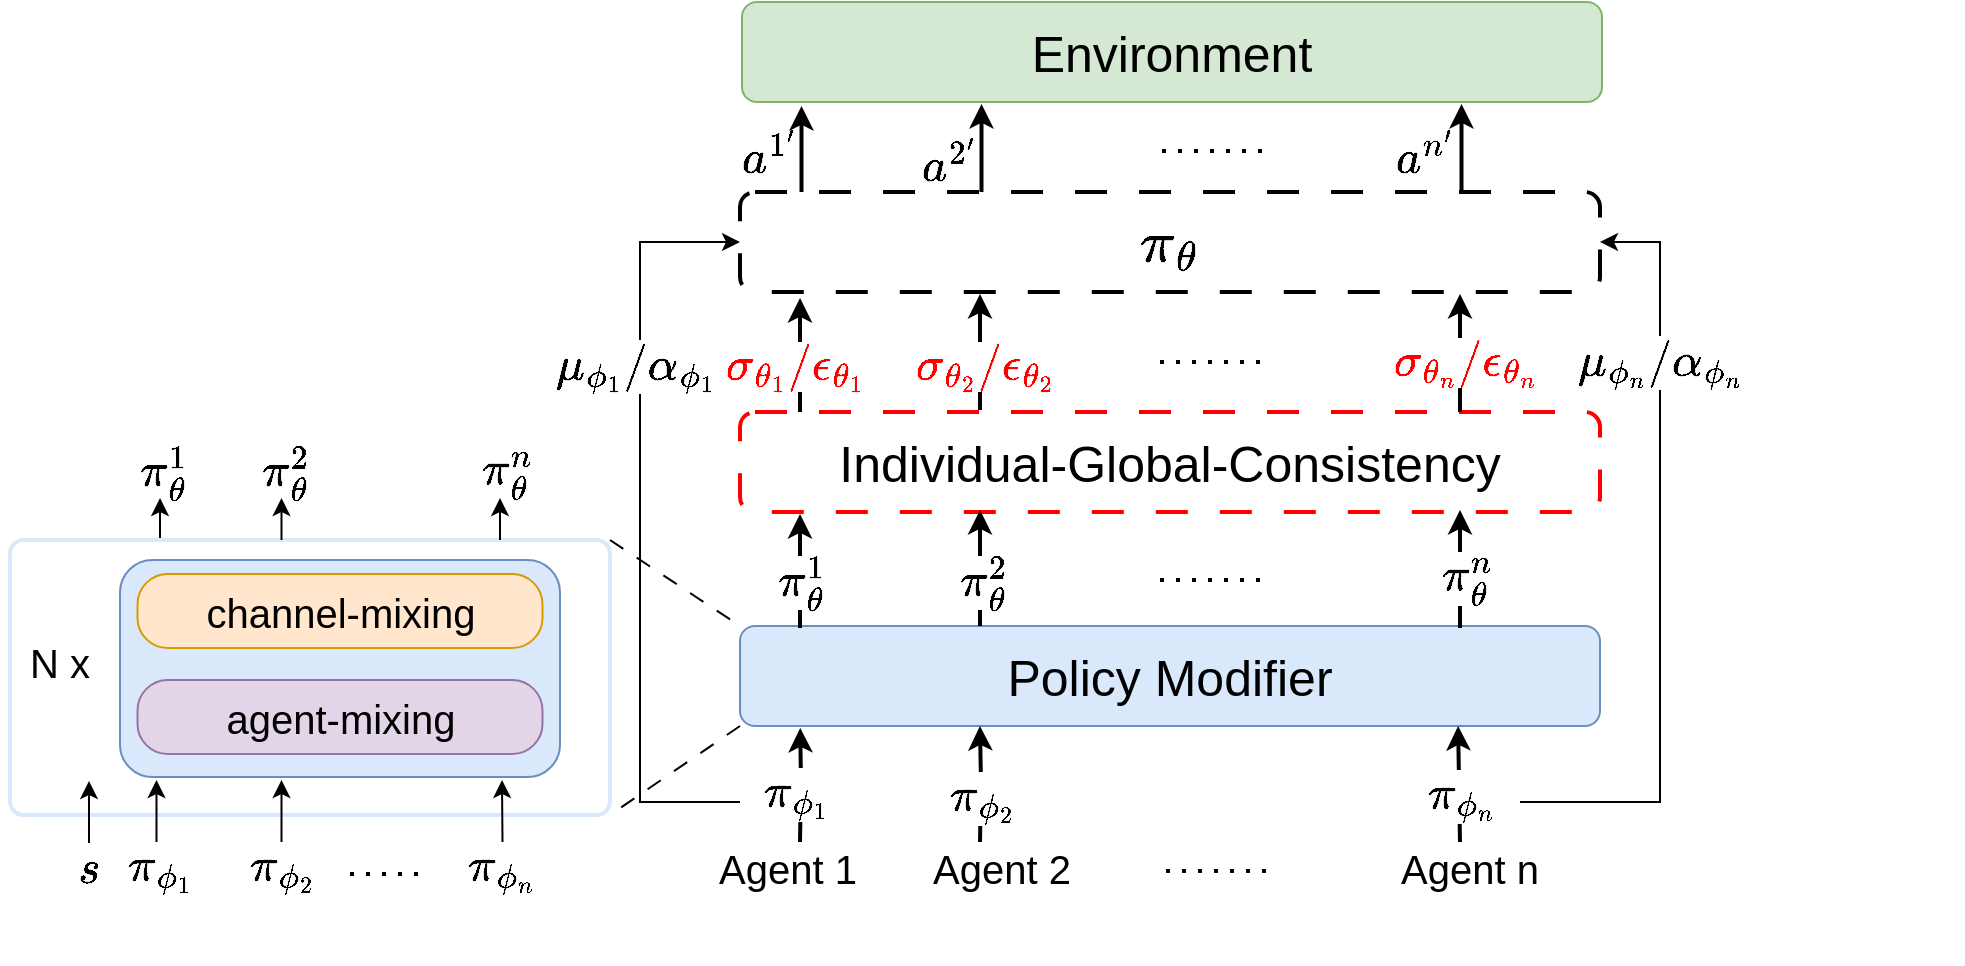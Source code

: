 <mxfile version="23.0.2" type="github">
  <diagram name="Page-1" id="ZG4Qfww9NUMxssmWWQ_g">
    <mxGraphModel dx="2854" dy="1119" grid="1" gridSize="10" guides="1" tooltips="1" connect="1" arrows="1" fold="1" page="1" pageScale="1" pageWidth="850" pageHeight="1100" math="1" shadow="0">
      <root>
        <mxCell id="0" />
        <mxCell id="1" parent="0" />
        <mxCell id="U-sEPtSpFi_I-F2R9hD2-3" style="edgeStyle=orthogonalEdgeStyle;rounded=0;orthogonalLoop=1;jettySize=auto;html=1;exitX=0.25;exitY=0;exitDx=0;exitDy=0;entryX=0.5;entryY=1;entryDx=0;entryDy=0;" parent="1" edge="1">
          <mxGeometry relative="1" as="geometry">
            <mxPoint x="-192" y="529" as="sourcePoint" />
            <mxPoint x="-190" y="508" as="targetPoint" />
          </mxGeometry>
        </mxCell>
        <mxCell id="wNCD5_dSifdcLgb01J3R-76" value="" style="rounded=1;whiteSpace=wrap;html=1;arcSize=5;strokeColor=#DAE8FC;strokeWidth=2;" parent="1" vertex="1">
          <mxGeometry x="-265" y="529" width="300" height="137.5" as="geometry" />
        </mxCell>
        <mxCell id="wNCD5_dSifdcLgb01J3R-78" style="rounded=0;orthogonalLoop=1;jettySize=auto;html=1;exitX=0;exitY=1;exitDx=0;exitDy=0;entryX=1;entryY=1;entryDx=0;entryDy=0;dashed=1;dashPattern=8 8;endArrow=none;endFill=0;strokeWidth=1;" parent="1" source="wNCD5_dSifdcLgb01J3R-69" target="wNCD5_dSifdcLgb01J3R-76" edge="1">
          <mxGeometry relative="1" as="geometry" />
        </mxCell>
        <mxCell id="wNCD5_dSifdcLgb01J3R-69" value="&lt;font style=&quot;font-size: 25px;&quot;&gt;Policy Modifier&lt;/font&gt;" style="rounded=1;whiteSpace=wrap;html=1;fillColor=#dae8fc;strokeColor=#6c8ebf;" parent="1" vertex="1">
          <mxGeometry x="100" y="572" width="430" height="50" as="geometry" />
        </mxCell>
        <mxCell id="wNCD5_dSifdcLgb01J3R-77" style="rounded=0;orthogonalLoop=1;jettySize=auto;html=1;exitX=1;exitY=0;exitDx=0;exitDy=0;entryX=0;entryY=0;entryDx=0;entryDy=0;dashed=1;dashPattern=8 8;endArrow=none;endFill=0;" parent="1" source="wNCD5_dSifdcLgb01J3R-76" target="wNCD5_dSifdcLgb01J3R-69" edge="1">
          <mxGeometry relative="1" as="geometry" />
        </mxCell>
        <mxCell id="wNCD5_dSifdcLgb01J3R-80" value="\( \pi_{\phi&amp;nbsp;_{1}}&amp;nbsp; &amp;nbsp;\)" style="text;html=1;strokeColor=none;fillColor=none;align=center;verticalAlign=middle;whiteSpace=wrap;rounded=0;fontSize=20;" parent="1" vertex="1">
          <mxGeometry x="-201.25" y="680" width="22.5" height="26" as="geometry" />
        </mxCell>
        <mxCell id="wNCD5_dSifdcLgb01J3R-81" value="\( \pi_{\phi&lt;br&gt;&amp;nbsp;_{2}}&lt;br&gt;&amp;nbsp; \)" style="text;html=1;strokeColor=none;fillColor=none;align=center;verticalAlign=middle;whiteSpace=wrap;rounded=0;fontSize=20;" parent="1" vertex="1">
          <mxGeometry x="-140" y="680" width="22.5" height="26" as="geometry" />
        </mxCell>
        <mxCell id="EvzzI1L88aCuwNdwvsYT-5" style="edgeStyle=orthogonalEdgeStyle;rounded=0;orthogonalLoop=1;jettySize=auto;html=1;exitX=0.5;exitY=0;exitDx=0;exitDy=0;entryX=0.9;entryY=0.973;entryDx=0;entryDy=0;entryPerimeter=0;" parent="1" source="wNCD5_dSifdcLgb01J3R-82" edge="1">
          <mxGeometry relative="1" as="geometry">
            <mxPoint x="-19" y="649.001" as="targetPoint" />
          </mxGeometry>
        </mxCell>
        <mxCell id="wNCD5_dSifdcLgb01J3R-82" value="\( \pi_{\phi&amp;nbsp;_{n}}&lt;br&gt;&amp;nbsp; \)" style="text;html=1;strokeColor=none;fillColor=none;align=center;verticalAlign=middle;whiteSpace=wrap;rounded=0;fontSize=20;" parent="1" vertex="1">
          <mxGeometry x="-30" y="680" width="22.5" height="26" as="geometry" />
        </mxCell>
        <mxCell id="wNCD5_dSifdcLgb01J3R-83" value="" style="endArrow=none;dashed=1;html=1;dashPattern=1 3;strokeWidth=2;rounded=0;" parent="1" edge="1">
          <mxGeometry width="50" height="50" relative="1" as="geometry">
            <mxPoint x="-95" y="696" as="sourcePoint" />
            <mxPoint x="-55" y="696" as="targetPoint" />
          </mxGeometry>
        </mxCell>
        <mxCell id="wNCD5_dSifdcLgb01J3R-91" value="" style="rounded=1;whiteSpace=wrap;html=1;fillColor=#dae8fc;strokeColor=#6c8ebf;fontSize=20;" parent="1" vertex="1">
          <mxGeometry x="-210" y="539" width="220" height="108.5" as="geometry" />
        </mxCell>
        <mxCell id="wNCD5_dSifdcLgb01J3R-90" value="channel-mixing" style="rounded=1;whiteSpace=wrap;html=1;fillColor=#ffe6cc;strokeColor=#d79b00;fontSize=20;arcSize=41;" parent="1" vertex="1">
          <mxGeometry x="-201.25" y="546" width="202.5" height="37" as="geometry" />
        </mxCell>
        <mxCell id="wNCD5_dSifdcLgb01J3R-92" value="agent-mixing" style="rounded=1;whiteSpace=wrap;html=1;fillColor=#e1d5e7;strokeColor=#9673a6;fontSize=20;arcSize=41;" parent="1" vertex="1">
          <mxGeometry x="-201.25" y="599" width="202.5" height="37" as="geometry" />
        </mxCell>
        <mxCell id="wNCD5_dSifdcLgb01J3R-93" value="&lt;font style=&quot;font-size: 20px;&quot;&gt;N x&lt;/font&gt;" style="text;html=1;strokeColor=none;fillColor=none;align=center;verticalAlign=middle;whiteSpace=wrap;rounded=0;" parent="1" vertex="1">
          <mxGeometry x="-270" y="575" width="60" height="30" as="geometry" />
        </mxCell>
        <mxCell id="wNCD5_dSifdcLgb01J3R-113" value="&lt;span style=&quot;font-size: 25px;&quot;&gt;Environment&lt;/span&gt;" style="rounded=1;whiteSpace=wrap;html=1;fillColor=#d5e8d4;strokeColor=#82b366;" parent="1" vertex="1">
          <mxGeometry x="101" y="260" width="430" height="50" as="geometry" />
        </mxCell>
        <mxCell id="wNCD5_dSifdcLgb01J3R-136" value="&lt;span style=&quot;color: rgb(0, 0, 0); font-family: Helvetica; font-size: 20px; font-style: normal; font-variant-ligatures: normal; font-variant-caps: normal; font-weight: 400; letter-spacing: normal; orphans: 2; text-align: center; text-indent: 0px; text-transform: none; widows: 2; word-spacing: 0px; -webkit-text-stroke-width: 0px; background-color: rgb(255, 255, 255); text-decoration-thickness: initial; text-decoration-style: initial; text-decoration-color: initial; float: none; display: inline !important;&quot;&gt;\( a^{1&#39;} \)&lt;/span&gt;" style="text;whiteSpace=wrap;html=1;" parent="1" vertex="1">
          <mxGeometry x="99" y="317" width="20" height="40" as="geometry" />
        </mxCell>
        <mxCell id="wNCD5_dSifdcLgb01J3R-137" style="edgeStyle=orthogonalEdgeStyle;rounded=0;orthogonalLoop=1;jettySize=auto;html=1;exitX=0.25;exitY=0;exitDx=0;exitDy=0;entryX=0.07;entryY=1.02;entryDx=0;entryDy=0;entryPerimeter=0;strokeWidth=2;" parent="1" edge="1">
          <mxGeometry relative="1" as="geometry">
            <mxPoint x="130.75" y="312" as="targetPoint" />
            <mxPoint x="130.75" y="361" as="sourcePoint" />
          </mxGeometry>
        </mxCell>
        <mxCell id="wNCD5_dSifdcLgb01J3R-139" style="edgeStyle=orthogonalEdgeStyle;rounded=0;orthogonalLoop=1;jettySize=auto;html=1;exitX=0.25;exitY=0;exitDx=0;exitDy=0;entryX=0.279;entryY=1;entryDx=0;entryDy=0;entryPerimeter=0;strokeWidth=2;" parent="1" edge="1">
          <mxGeometry relative="1" as="geometry">
            <mxPoint x="220.75" y="361" as="sourcePoint" />
            <mxPoint x="220.75" y="311" as="targetPoint" />
          </mxGeometry>
        </mxCell>
        <mxCell id="wNCD5_dSifdcLgb01J3R-141" style="edgeStyle=orthogonalEdgeStyle;rounded=0;orthogonalLoop=1;jettySize=auto;html=1;exitX=0.25;exitY=0;exitDx=0;exitDy=0;entryX=0.835;entryY=1;entryDx=0;entryDy=0;entryPerimeter=0;strokeWidth=2;" parent="1" edge="1">
          <mxGeometry relative="1" as="geometry">
            <mxPoint x="460.75" y="361" as="sourcePoint" />
            <mxPoint x="460.75" y="311" as="targetPoint" />
          </mxGeometry>
        </mxCell>
        <mxCell id="wNCD5_dSifdcLgb01J3R-144" value="&lt;span style=&quot;color: rgb(0, 0, 0); font-family: Helvetica; font-size: 20px; font-style: normal; font-variant-ligatures: normal; font-variant-caps: normal; font-weight: 400; letter-spacing: normal; orphans: 2; text-align: center; text-indent: 0px; text-transform: none; widows: 2; word-spacing: 0px; -webkit-text-stroke-width: 0px; background-color: rgb(255, 255, 255); text-decoration-thickness: initial; text-decoration-style: initial; text-decoration-color: initial; float: none; display: inline !important;&quot;&gt;\( a^{2&#39;} \)&lt;/span&gt;" style="text;whiteSpace=wrap;html=1;" parent="1" vertex="1">
          <mxGeometry x="189" y="321" width="20" height="40" as="geometry" />
        </mxCell>
        <mxCell id="wNCD5_dSifdcLgb01J3R-145" value="&lt;span style=&quot;color: rgb(0, 0, 0); font-family: Helvetica; font-size: 20px; font-style: normal; font-variant-ligatures: normal; font-variant-caps: normal; font-weight: 400; letter-spacing: normal; orphans: 2; text-align: center; text-indent: 0px; text-transform: none; widows: 2; word-spacing: 0px; -webkit-text-stroke-width: 0px; background-color: rgb(255, 255, 255); text-decoration-thickness: initial; text-decoration-style: initial; text-decoration-color: initial; float: none; display: inline !important;&quot;&gt;\( a^{n&#39;} \)&lt;/span&gt;" style="text;whiteSpace=wrap;html=1;" parent="1" vertex="1">
          <mxGeometry x="426" y="317" width="20" height="40" as="geometry" />
        </mxCell>
        <mxCell id="wNCD5_dSifdcLgb01J3R-146" value="" style="endArrow=none;dashed=1;html=1;dashPattern=1 3;strokeWidth=2;rounded=0;" parent="1" edge="1">
          <mxGeometry width="50" height="50" relative="1" as="geometry">
            <mxPoint x="311" y="334.5" as="sourcePoint" />
            <mxPoint x="361" y="334.5" as="targetPoint" />
          </mxGeometry>
        </mxCell>
        <mxCell id="wNCD5_dSifdcLgb01J3R-147" value="" style="endArrow=none;dashed=1;html=1;dashPattern=1 3;strokeWidth=2;rounded=0;" parent="1" edge="1">
          <mxGeometry width="50" height="50" relative="1" as="geometry">
            <mxPoint x="313" y="694.5" as="sourcePoint" />
            <mxPoint x="363" y="694.5" as="targetPoint" />
          </mxGeometry>
        </mxCell>
        <mxCell id="TFMoK7rB1QQETfuXwAQo-1" value="&lt;font style=&quot;font-size: 20px;&quot;&gt;Agent 1&lt;/font&gt;" style="text;html=1;strokeColor=none;fillColor=none;align=center;verticalAlign=middle;whiteSpace=wrap;rounded=0;" parent="1" vertex="1">
          <mxGeometry x="83" y="678" width="82" height="30" as="geometry" />
        </mxCell>
        <mxCell id="TFMoK7rB1QQETfuXwAQo-2" value="&lt;font style=&quot;font-size: 20px;&quot;&gt;Agent 2&lt;/font&gt;" style="text;html=1;strokeColor=none;fillColor=none;align=center;verticalAlign=middle;whiteSpace=wrap;rounded=0;" parent="1" vertex="1">
          <mxGeometry x="190" y="678" width="82" height="30" as="geometry" />
        </mxCell>
        <mxCell id="TFMoK7rB1QQETfuXwAQo-3" value="&lt;font style=&quot;font-size: 20px;&quot;&gt;Agent n&lt;/font&gt;" style="text;html=1;strokeColor=none;fillColor=none;align=center;verticalAlign=middle;whiteSpace=wrap;rounded=0;" parent="1" vertex="1">
          <mxGeometry x="424.25" y="678" width="82" height="30" as="geometry" />
        </mxCell>
        <mxCell id="EvzzI1L88aCuwNdwvsYT-7" style="edgeStyle=orthogonalEdgeStyle;rounded=0;orthogonalLoop=1;jettySize=auto;html=1;exitX=0.5;exitY=0;exitDx=0;exitDy=0;entryX=0.9;entryY=0.973;entryDx=0;entryDy=0;entryPerimeter=0;" parent="1" edge="1">
          <mxGeometry relative="1" as="geometry">
            <mxPoint x="-129.25" y="680" as="sourcePoint" />
            <mxPoint x="-129.25" y="649" as="targetPoint" />
          </mxGeometry>
        </mxCell>
        <mxCell id="EvzzI1L88aCuwNdwvsYT-8" style="edgeStyle=orthogonalEdgeStyle;rounded=0;orthogonalLoop=1;jettySize=auto;html=1;exitX=0.5;exitY=0;exitDx=0;exitDy=0;entryX=0.9;entryY=0.973;entryDx=0;entryDy=0;entryPerimeter=0;" parent="1" edge="1">
          <mxGeometry relative="1" as="geometry">
            <mxPoint x="-191.75" y="680" as="sourcePoint" />
            <mxPoint x="-191.75" y="649" as="targetPoint" />
          </mxGeometry>
        </mxCell>
        <mxCell id="Kswr7hLoNoFW7ekdcmti-2" value="\(s \)" style="text;html=1;strokeColor=none;fillColor=none;align=center;verticalAlign=middle;whiteSpace=wrap;rounded=0;fontSize=20;fontColor=#000000;" parent="1" vertex="1">
          <mxGeometry x="-240" y="678" width="30" height="30" as="geometry" />
        </mxCell>
        <mxCell id="U-sEPtSpFi_I-F2R9hD2-2" value="\( \pi^{1}_{\theta}&amp;nbsp; &amp;nbsp;\)" style="text;html=1;strokeColor=none;fillColor=none;align=center;verticalAlign=middle;whiteSpace=wrap;rounded=0;fontSize=20;" parent="1" vertex="1">
          <mxGeometry x="-199.25" y="482" width="22.5" height="26" as="geometry" />
        </mxCell>
        <mxCell id="U-sEPtSpFi_I-F2R9hD2-4" value="\( \pi^{2}_{\theta}&amp;nbsp; &amp;nbsp;\)" style="text;html=1;strokeColor=none;fillColor=none;align=center;verticalAlign=middle;whiteSpace=wrap;rounded=0;fontSize=20;" parent="1" vertex="1">
          <mxGeometry x="-138" y="482" width="22.5" height="26" as="geometry" />
        </mxCell>
        <mxCell id="U-sEPtSpFi_I-F2R9hD2-5" value="\( \pi^{n}_{\theta}&amp;nbsp; &amp;nbsp;\)" style="text;html=1;strokeColor=none;fillColor=none;align=center;verticalAlign=middle;whiteSpace=wrap;rounded=0;fontSize=20;" parent="1" vertex="1">
          <mxGeometry x="-28" y="482" width="22.5" height="26" as="geometry" />
        </mxCell>
        <mxCell id="U-sEPtSpFi_I-F2R9hD2-6" style="edgeStyle=orthogonalEdgeStyle;rounded=0;orthogonalLoop=1;jettySize=auto;html=1;exitX=0.25;exitY=0;exitDx=0;exitDy=0;entryX=0.5;entryY=1;entryDx=0;entryDy=0;" parent="1" edge="1">
          <mxGeometry relative="1" as="geometry">
            <mxPoint x="-129.25" y="529" as="sourcePoint" />
            <mxPoint x="-129.25" y="508" as="targetPoint" />
          </mxGeometry>
        </mxCell>
        <mxCell id="U-sEPtSpFi_I-F2R9hD2-7" style="edgeStyle=orthogonalEdgeStyle;rounded=0;orthogonalLoop=1;jettySize=auto;html=1;exitX=0.25;exitY=0;exitDx=0;exitDy=0;entryX=0.5;entryY=1;entryDx=0;entryDy=0;" parent="1" edge="1">
          <mxGeometry relative="1" as="geometry">
            <mxPoint x="-20" y="529" as="sourcePoint" />
            <mxPoint x="-20" y="508" as="targetPoint" />
          </mxGeometry>
        </mxCell>
        <mxCell id="FFySoJB6XilJPKCbjtFg-5" value="&lt;font style=&quot;font-size: 25px;&quot;&gt;Individual-Global-Consistency&lt;/font&gt;" style="rounded=1;whiteSpace=wrap;html=1;fillColor=default;strokeColor=#FF0000;dashed=1;dashPattern=8 8;strokeWidth=2;" parent="1" vertex="1">
          <mxGeometry x="100" y="465" width="430" height="50" as="geometry" />
        </mxCell>
        <mxCell id="wNCD5_dSifdcLgb01J3R-118" style="edgeStyle=orthogonalEdgeStyle;rounded=0;orthogonalLoop=1;jettySize=auto;html=1;exitX=0.25;exitY=0;exitDx=0;exitDy=0;entryX=0.07;entryY=1.02;entryDx=0;entryDy=0;entryPerimeter=0;strokeWidth=2;" parent="1" target="wNCD5_dSifdcLgb01J3R-69" edge="1">
          <mxGeometry relative="1" as="geometry">
            <mxPoint x="130" y="560" as="targetPoint" />
            <mxPoint x="130" y="680" as="sourcePoint" />
          </mxGeometry>
        </mxCell>
        <mxCell id="wNCD5_dSifdcLgb01J3R-133" value="\( \pi_{\phi&amp;nbsp;_{1}}&amp;nbsp; \)" style="edgeLabel;html=1;align=center;verticalAlign=middle;resizable=0;points=[];fontSize=20;" parent="wNCD5_dSifdcLgb01J3R-118" vertex="1" connectable="0">
          <mxGeometry x="0.249" y="1" relative="1" as="geometry">
            <mxPoint x="-1" y="11" as="offset" />
          </mxGeometry>
        </mxCell>
        <mxCell id="wNCD5_dSifdcLgb01J3R-125" style="edgeStyle=orthogonalEdgeStyle;rounded=0;orthogonalLoop=1;jettySize=auto;html=1;exitX=0.25;exitY=0;exitDx=0;exitDy=0;entryX=0.279;entryY=1;entryDx=0;entryDy=0;entryPerimeter=0;strokeWidth=2;" parent="1" target="wNCD5_dSifdcLgb01J3R-69" edge="1">
          <mxGeometry relative="1" as="geometry">
            <mxPoint x="220" y="680" as="sourcePoint" />
          </mxGeometry>
        </mxCell>
        <mxCell id="wNCD5_dSifdcLgb01J3R-134" value="\( \pi_{\phi&amp;nbsp;_{2}} \)" style="edgeLabel;html=1;align=center;verticalAlign=middle;resizable=0;points=[];fontSize=20;" parent="wNCD5_dSifdcLgb01J3R-125" vertex="1" connectable="0">
          <mxGeometry x="0.231" y="-1" relative="1" as="geometry">
            <mxPoint y="13" as="offset" />
          </mxGeometry>
        </mxCell>
        <mxCell id="wNCD5_dSifdcLgb01J3R-124" style="edgeStyle=orthogonalEdgeStyle;rounded=0;orthogonalLoop=1;jettySize=auto;html=1;exitX=0.25;exitY=0;exitDx=0;exitDy=0;entryX=0.835;entryY=1;entryDx=0;entryDy=0;entryPerimeter=0;strokeWidth=2;" parent="1" target="wNCD5_dSifdcLgb01J3R-69" edge="1">
          <mxGeometry relative="1" as="geometry">
            <mxPoint x="460" y="680" as="sourcePoint" />
            <Array as="points">
              <mxPoint x="459" y="680" />
            </Array>
          </mxGeometry>
        </mxCell>
        <mxCell id="wNCD5_dSifdcLgb01J3R-135" value="\( \pi_{\phi&amp;nbsp;_{n}}&amp;nbsp; \)" style="edgeLabel;html=1;align=center;verticalAlign=middle;resizable=0;points=[];fontSize=20;" parent="wNCD5_dSifdcLgb01J3R-124" vertex="1" connectable="0">
          <mxGeometry x="0.236" y="2" relative="1" as="geometry">
            <mxPoint x="4" y="12" as="offset" />
          </mxGeometry>
        </mxCell>
        <mxCell id="FFySoJB6XilJPKCbjtFg-7" style="edgeStyle=orthogonalEdgeStyle;rounded=0;orthogonalLoop=1;jettySize=auto;html=1;exitX=0.5;exitY=0;exitDx=0;exitDy=0;entryX=0.9;entryY=0.973;entryDx=0;entryDy=0;entryPerimeter=0;" parent="1" edge="1">
          <mxGeometry relative="1" as="geometry">
            <mxPoint x="-225.5" y="680.5" as="sourcePoint" />
            <mxPoint x="-225.5" y="649.5" as="targetPoint" />
          </mxGeometry>
        </mxCell>
        <mxCell id="uOrBA8PyB4g5on0O5iU5-1" style="edgeStyle=orthogonalEdgeStyle;rounded=0;orthogonalLoop=1;jettySize=auto;html=1;exitX=0.25;exitY=0;exitDx=0;exitDy=0;entryX=0.835;entryY=1;entryDx=0;entryDy=0;entryPerimeter=0;strokeWidth=2;" parent="1" edge="1">
          <mxGeometry relative="1" as="geometry">
            <mxPoint x="461" y="572" as="sourcePoint" />
            <Array as="points">
              <mxPoint x="460" y="572" />
            </Array>
            <mxPoint x="460" y="514" as="targetPoint" />
          </mxGeometry>
        </mxCell>
        <mxCell id="uOrBA8PyB4g5on0O5iU5-2" value="\( \pi^{n}_{\theta}&amp;nbsp; &amp;nbsp;\)" style="edgeLabel;html=1;align=center;verticalAlign=middle;resizable=0;points=[];fontSize=20;" parent="uOrBA8PyB4g5on0O5iU5-1" vertex="1" connectable="0">
          <mxGeometry x="0.236" y="2" relative="1" as="geometry">
            <mxPoint x="5" y="11" as="offset" />
          </mxGeometry>
        </mxCell>
        <mxCell id="uOrBA8PyB4g5on0O5iU5-3" style="edgeStyle=orthogonalEdgeStyle;rounded=0;orthogonalLoop=1;jettySize=auto;html=1;exitX=0.25;exitY=0;exitDx=0;exitDy=0;entryX=0.279;entryY=1;entryDx=0;entryDy=0;entryPerimeter=0;strokeWidth=2;" parent="1" edge="1">
          <mxGeometry relative="1" as="geometry">
            <mxPoint x="220" y="572" as="sourcePoint" />
            <mxPoint x="220" y="514" as="targetPoint" />
          </mxGeometry>
        </mxCell>
        <mxCell id="uOrBA8PyB4g5on0O5iU5-4" value="\( \pi^{2}_{\theta}&amp;nbsp; &amp;nbsp;\)" style="edgeLabel;html=1;align=center;verticalAlign=middle;resizable=0;points=[];fontSize=20;" parent="uOrBA8PyB4g5on0O5iU5-3" vertex="1" connectable="0">
          <mxGeometry x="0.231" y="-1" relative="1" as="geometry">
            <mxPoint x="1" y="13" as="offset" />
          </mxGeometry>
        </mxCell>
        <mxCell id="uOrBA8PyB4g5on0O5iU5-5" style="edgeStyle=orthogonalEdgeStyle;rounded=0;orthogonalLoop=1;jettySize=auto;html=1;exitX=0.25;exitY=0;exitDx=0;exitDy=0;entryX=0.07;entryY=1.02;entryDx=0;entryDy=0;entryPerimeter=0;strokeWidth=2;" parent="1" edge="1">
          <mxGeometry relative="1" as="geometry">
            <mxPoint x="130" y="516" as="targetPoint" />
            <mxPoint x="130" y="573" as="sourcePoint" />
          </mxGeometry>
        </mxCell>
        <mxCell id="uOrBA8PyB4g5on0O5iU5-6" value="\( \pi^{1}_{\theta}&amp;nbsp; &amp;nbsp;\)" style="edgeLabel;html=1;align=center;verticalAlign=middle;resizable=0;points=[];fontSize=20;" parent="uOrBA8PyB4g5on0O5iU5-5" vertex="1" connectable="0">
          <mxGeometry x="0.249" y="1" relative="1" as="geometry">
            <mxPoint x="2" y="12" as="offset" />
          </mxGeometry>
        </mxCell>
        <mxCell id="uOrBA8PyB4g5on0O5iU5-18" style="edgeStyle=orthogonalEdgeStyle;rounded=0;orthogonalLoop=1;jettySize=auto;html=1;exitX=0.25;exitY=0;exitDx=0;exitDy=0;entryX=0.835;entryY=1;entryDx=0;entryDy=0;entryPerimeter=0;strokeWidth=2;" parent="1" edge="1">
          <mxGeometry relative="1" as="geometry">
            <mxPoint x="461" y="464" as="sourcePoint" />
            <Array as="points">
              <mxPoint x="460" y="464" />
            </Array>
            <mxPoint x="460" y="406" as="targetPoint" />
          </mxGeometry>
        </mxCell>
        <mxCell id="uOrBA8PyB4g5on0O5iU5-19" value="\( \sigma_{\theta _{n}}&lt;br style=&quot;border-color: var(--border-color);&quot;&gt;/\epsilon_{\theta _{n}}&lt;br style=&quot;border-color: var(--border-color);&quot;&gt;&amp;nbsp; &amp;nbsp;\)" style="edgeLabel;html=1;align=center;verticalAlign=middle;resizable=0;points=[];fontSize=20;fontColor=#FF0000;" parent="uOrBA8PyB4g5on0O5iU5-18" vertex="1" connectable="0">
          <mxGeometry x="0.236" y="2" relative="1" as="geometry">
            <mxPoint x="5" y="11" as="offset" />
          </mxGeometry>
        </mxCell>
        <mxCell id="uOrBA8PyB4g5on0O5iU5-20" style="edgeStyle=orthogonalEdgeStyle;rounded=0;orthogonalLoop=1;jettySize=auto;html=1;exitX=0.25;exitY=0;exitDx=0;exitDy=0;entryX=0.279;entryY=1;entryDx=0;entryDy=0;entryPerimeter=0;strokeWidth=2;" parent="1" edge="1">
          <mxGeometry relative="1" as="geometry">
            <mxPoint x="220" y="464" as="sourcePoint" />
            <mxPoint x="220" y="406" as="targetPoint" />
          </mxGeometry>
        </mxCell>
        <mxCell id="uOrBA8PyB4g5on0O5iU5-21" value="\( \sigma_{\theta _{2}}&lt;br style=&quot;border-color: var(--border-color);&quot;&gt;/\epsilon_{\theta _{2}}&lt;br style=&quot;border-color: var(--border-color);&quot;&gt;&amp;nbsp; &amp;nbsp;\)" style="edgeLabel;html=1;align=center;verticalAlign=middle;resizable=0;points=[];fontSize=20;fontColor=#FF0000;" parent="uOrBA8PyB4g5on0O5iU5-20" vertex="1" connectable="0">
          <mxGeometry x="0.231" y="-1" relative="1" as="geometry">
            <mxPoint x="1" y="13" as="offset" />
          </mxGeometry>
        </mxCell>
        <mxCell id="uOrBA8PyB4g5on0O5iU5-22" style="edgeStyle=orthogonalEdgeStyle;rounded=0;orthogonalLoop=1;jettySize=auto;html=1;exitX=0.25;exitY=0;exitDx=0;exitDy=0;entryX=0.07;entryY=1.02;entryDx=0;entryDy=0;entryPerimeter=0;strokeWidth=2;" parent="1" edge="1">
          <mxGeometry relative="1" as="geometry">
            <mxPoint x="130" y="408" as="targetPoint" />
            <mxPoint x="130" y="465" as="sourcePoint" />
          </mxGeometry>
        </mxCell>
        <mxCell id="uOrBA8PyB4g5on0O5iU5-23" value="\( \sigma_{\theta _{1}}&lt;br&gt;/\epsilon_{\theta _{1}}&lt;br&gt;&amp;nbsp; &amp;nbsp;\)" style="edgeLabel;html=1;align=center;verticalAlign=middle;resizable=0;points=[];fontSize=20;fontColor=#FF0000;" parent="uOrBA8PyB4g5on0O5iU5-22" vertex="1" connectable="0">
          <mxGeometry x="0.249" y="1" relative="1" as="geometry">
            <mxPoint x="-2" y="12" as="offset" />
          </mxGeometry>
        </mxCell>
        <mxCell id="uOrBA8PyB4g5on0O5iU5-34" value="\( \pi_{\theta}\)" style="rounded=1;whiteSpace=wrap;html=1;fillColor=default;strokeColor=#000000;dashed=1;dashPattern=8 8;strokeWidth=2;fontSize=25;" parent="1" vertex="1">
          <mxGeometry x="100" y="355" width="430" height="50" as="geometry" />
        </mxCell>
        <mxCell id="uOrBA8PyB4g5on0O5iU5-39" value="" style="endArrow=classic;html=1;rounded=0;edgeStyle=orthogonalEdgeStyle;entryX=0;entryY=0.5;entryDx=0;entryDy=0;" parent="1" target="uOrBA8PyB4g5on0O5iU5-34" edge="1">
          <mxGeometry width="50" height="50" relative="1" as="geometry">
            <mxPoint x="100" y="660" as="sourcePoint" />
            <mxPoint x="90" y="380" as="targetPoint" />
            <Array as="points">
              <mxPoint x="50" y="660" />
              <mxPoint x="50" y="380" />
            </Array>
          </mxGeometry>
        </mxCell>
        <mxCell id="uOrBA8PyB4g5on0O5iU5-40" value="\( \mu _{\phi _1} / \alpha_{\phi _1}&amp;nbsp;&lt;br&gt;&amp;nbsp;\)" style="edgeLabel;html=1;align=center;verticalAlign=middle;resizable=0;points=[];fontSize=20;" parent="uOrBA8PyB4g5on0O5iU5-39" vertex="1" connectable="0">
          <mxGeometry x="0.462" y="-19" relative="1" as="geometry">
            <mxPoint x="-21" y="10" as="offset" />
          </mxGeometry>
        </mxCell>
        <mxCell id="uOrBA8PyB4g5on0O5iU5-41" value="" style="endArrow=none;dashed=1;html=1;dashPattern=1 3;strokeWidth=2;rounded=0;" parent="1" edge="1">
          <mxGeometry width="50" height="50" relative="1" as="geometry">
            <mxPoint x="310" y="440" as="sourcePoint" />
            <mxPoint x="360" y="440" as="targetPoint" />
          </mxGeometry>
        </mxCell>
        <mxCell id="uOrBA8PyB4g5on0O5iU5-42" value="" style="endArrow=none;dashed=1;html=1;dashPattern=1 3;strokeWidth=2;rounded=0;" parent="1" edge="1">
          <mxGeometry width="50" height="50" relative="1" as="geometry">
            <mxPoint x="310" y="549" as="sourcePoint" />
            <mxPoint x="360" y="549" as="targetPoint" />
          </mxGeometry>
        </mxCell>
        <mxCell id="uOrBA8PyB4g5on0O5iU5-44" value="" style="endArrow=classic;html=1;rounded=0;edgeStyle=orthogonalEdgeStyle;entryX=1;entryY=0.5;entryDx=0;entryDy=0;" parent="1" target="uOrBA8PyB4g5on0O5iU5-34" edge="1">
          <mxGeometry width="50" height="50" relative="1" as="geometry">
            <mxPoint x="490" y="660" as="sourcePoint" />
            <mxPoint x="560" y="380" as="targetPoint" />
            <Array as="points">
              <mxPoint x="560" y="660" />
              <mxPoint x="560" y="380" />
            </Array>
          </mxGeometry>
        </mxCell>
        <mxCell id="uOrBA8PyB4g5on0O5iU5-45" value="\( \mu _{\phi _n} / \alpha_{\phi _n}&amp;nbsp;&lt;br&gt;&amp;nbsp;\)" style="edgeLabel;html=1;align=center;verticalAlign=middle;resizable=0;points=[];fontSize=20;" parent="uOrBA8PyB4g5on0O5iU5-44" vertex="1" connectable="0">
          <mxGeometry x="0.462" y="-19" relative="1" as="geometry">
            <mxPoint x="-19" y="-12" as="offset" />
          </mxGeometry>
        </mxCell>
      </root>
    </mxGraphModel>
  </diagram>
</mxfile>
